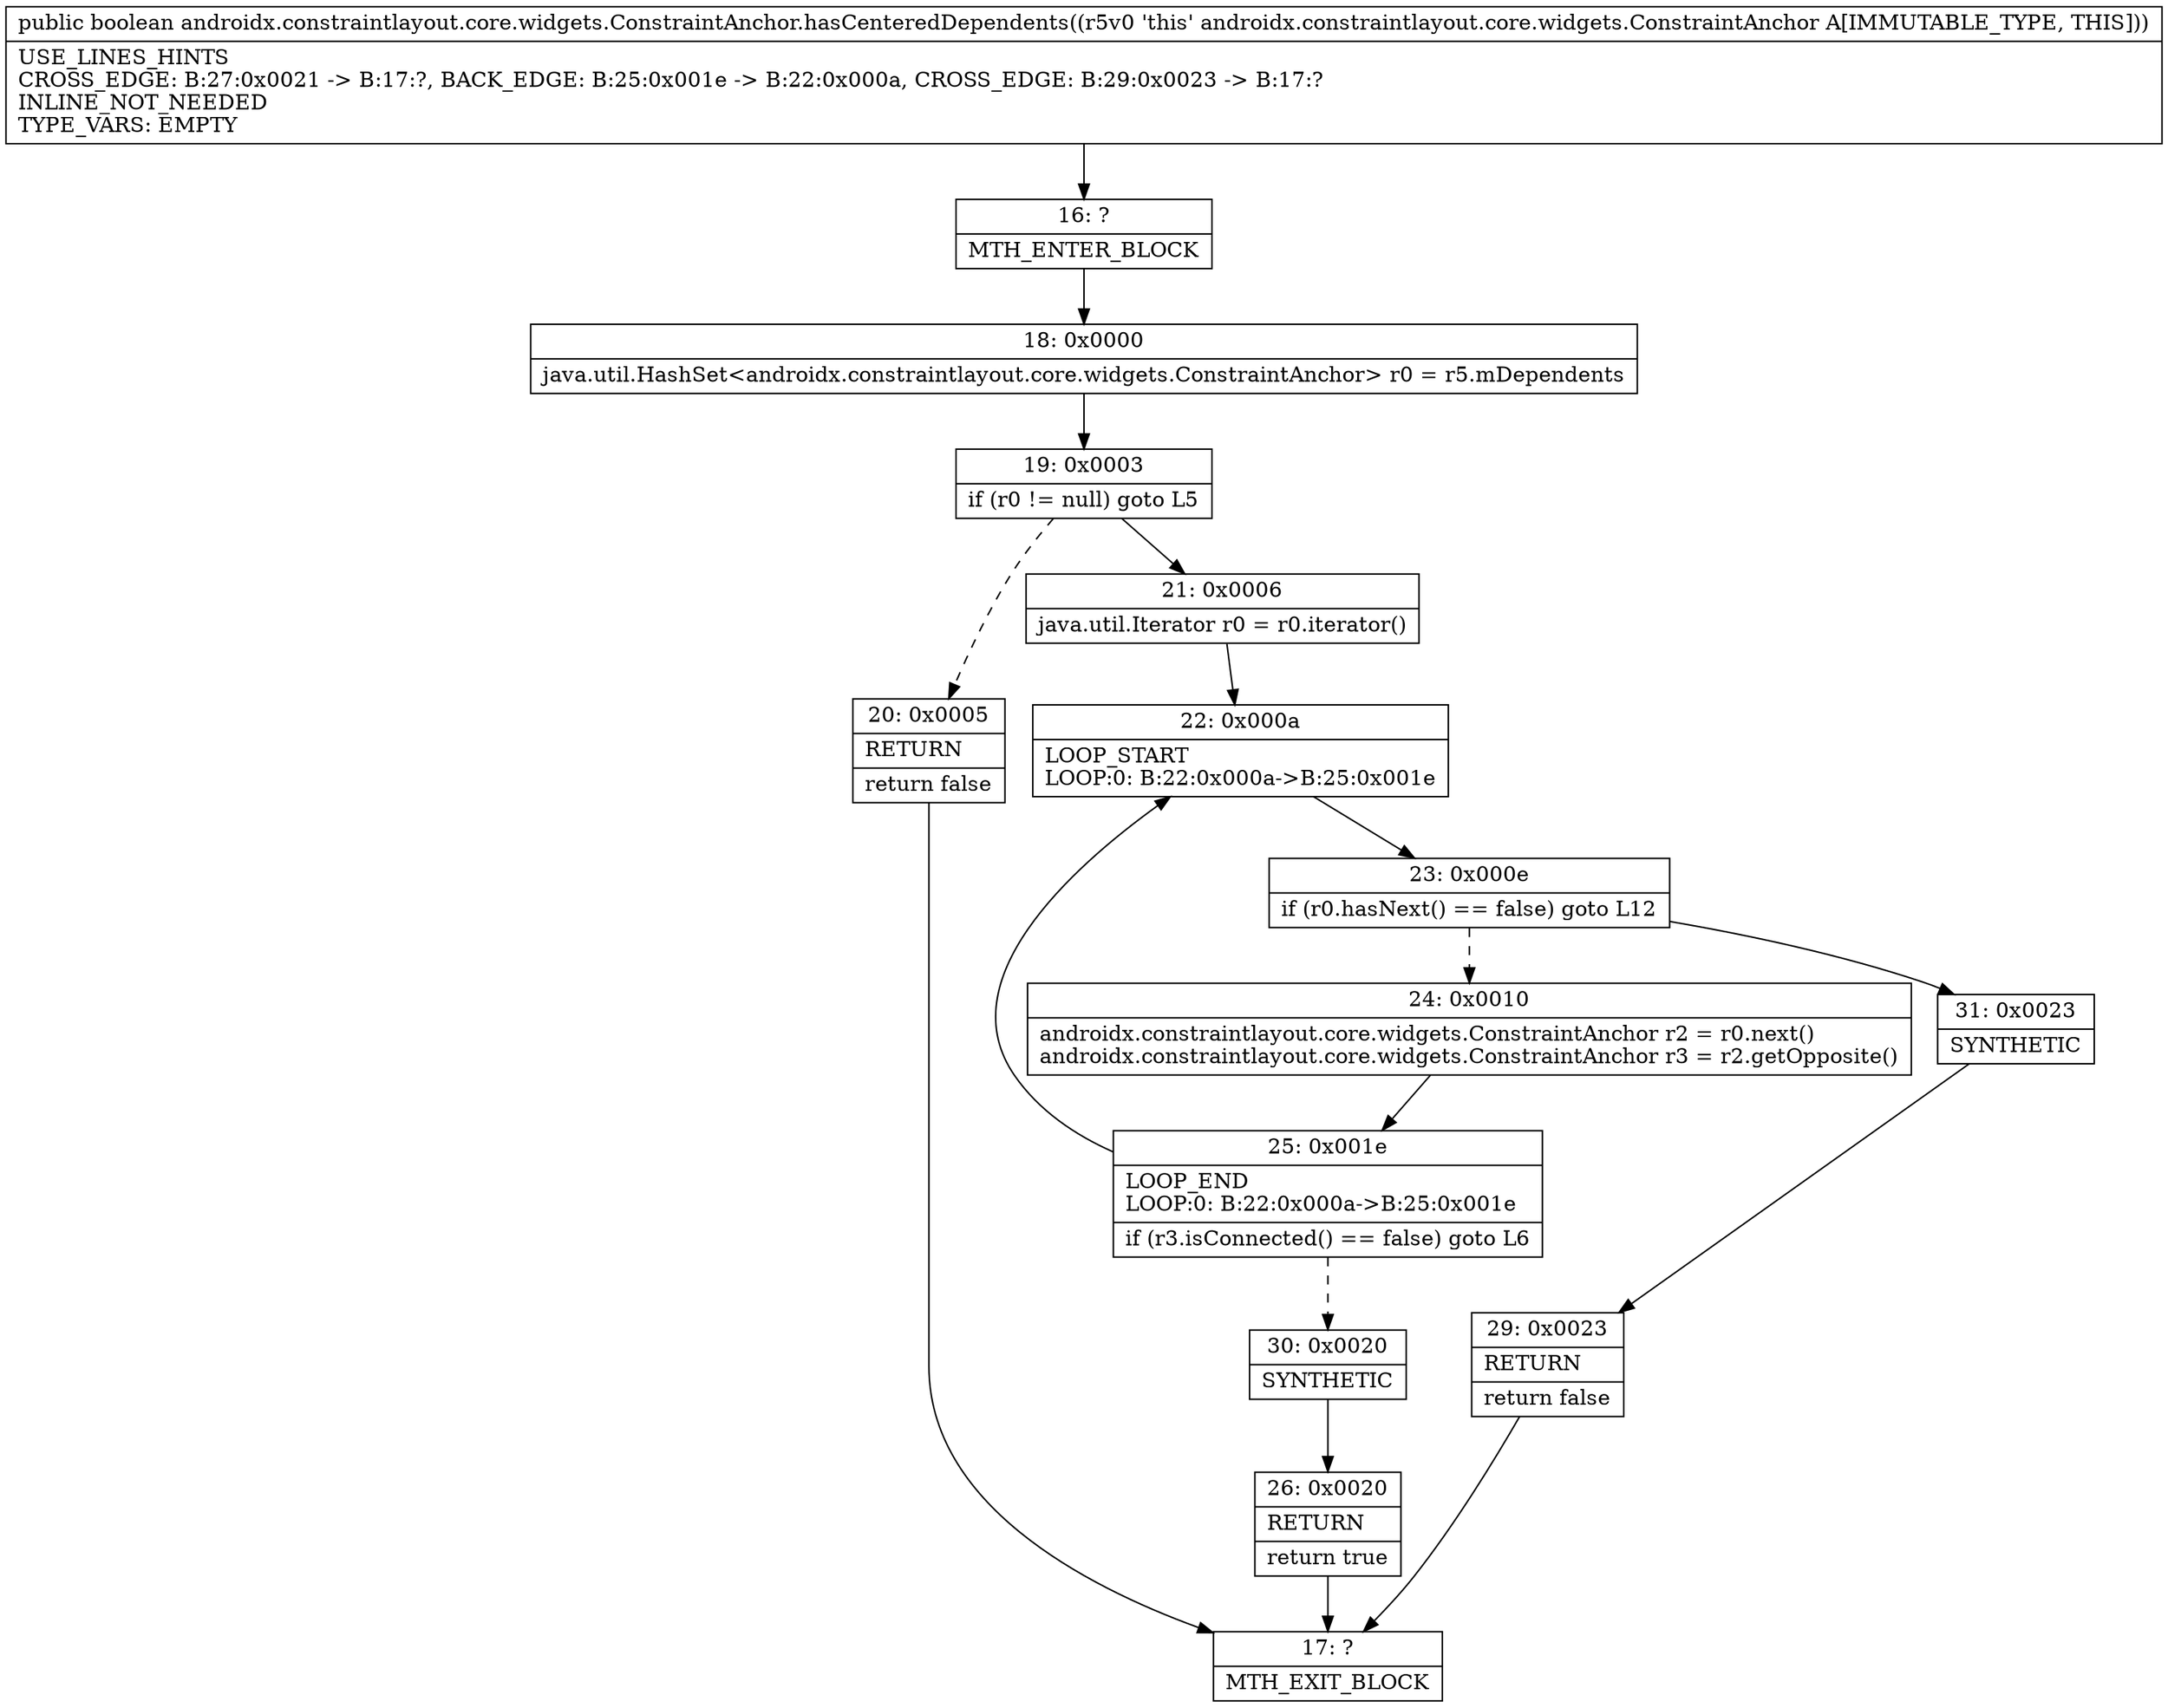 digraph "CFG forandroidx.constraintlayout.core.widgets.ConstraintAnchor.hasCenteredDependents()Z" {
Node_16 [shape=record,label="{16\:\ ?|MTH_ENTER_BLOCK\l}"];
Node_18 [shape=record,label="{18\:\ 0x0000|java.util.HashSet\<androidx.constraintlayout.core.widgets.ConstraintAnchor\> r0 = r5.mDependents\l}"];
Node_19 [shape=record,label="{19\:\ 0x0003|if (r0 != null) goto L5\l}"];
Node_20 [shape=record,label="{20\:\ 0x0005|RETURN\l|return false\l}"];
Node_17 [shape=record,label="{17\:\ ?|MTH_EXIT_BLOCK\l}"];
Node_21 [shape=record,label="{21\:\ 0x0006|java.util.Iterator r0 = r0.iterator()\l}"];
Node_22 [shape=record,label="{22\:\ 0x000a|LOOP_START\lLOOP:0: B:22:0x000a\-\>B:25:0x001e\l}"];
Node_23 [shape=record,label="{23\:\ 0x000e|if (r0.hasNext() == false) goto L12\l}"];
Node_24 [shape=record,label="{24\:\ 0x0010|androidx.constraintlayout.core.widgets.ConstraintAnchor r2 = r0.next()\landroidx.constraintlayout.core.widgets.ConstraintAnchor r3 = r2.getOpposite()\l}"];
Node_25 [shape=record,label="{25\:\ 0x001e|LOOP_END\lLOOP:0: B:22:0x000a\-\>B:25:0x001e\l|if (r3.isConnected() == false) goto L6\l}"];
Node_30 [shape=record,label="{30\:\ 0x0020|SYNTHETIC\l}"];
Node_26 [shape=record,label="{26\:\ 0x0020|RETURN\l|return true\l}"];
Node_31 [shape=record,label="{31\:\ 0x0023|SYNTHETIC\l}"];
Node_29 [shape=record,label="{29\:\ 0x0023|RETURN\l|return false\l}"];
MethodNode[shape=record,label="{public boolean androidx.constraintlayout.core.widgets.ConstraintAnchor.hasCenteredDependents((r5v0 'this' androidx.constraintlayout.core.widgets.ConstraintAnchor A[IMMUTABLE_TYPE, THIS]))  | USE_LINES_HINTS\lCROSS_EDGE: B:27:0x0021 \-\> B:17:?, BACK_EDGE: B:25:0x001e \-\> B:22:0x000a, CROSS_EDGE: B:29:0x0023 \-\> B:17:?\lINLINE_NOT_NEEDED\lTYPE_VARS: EMPTY\l}"];
MethodNode -> Node_16;Node_16 -> Node_18;
Node_18 -> Node_19;
Node_19 -> Node_20[style=dashed];
Node_19 -> Node_21;
Node_20 -> Node_17;
Node_21 -> Node_22;
Node_22 -> Node_23;
Node_23 -> Node_24[style=dashed];
Node_23 -> Node_31;
Node_24 -> Node_25;
Node_25 -> Node_22;
Node_25 -> Node_30[style=dashed];
Node_30 -> Node_26;
Node_26 -> Node_17;
Node_31 -> Node_29;
Node_29 -> Node_17;
}

